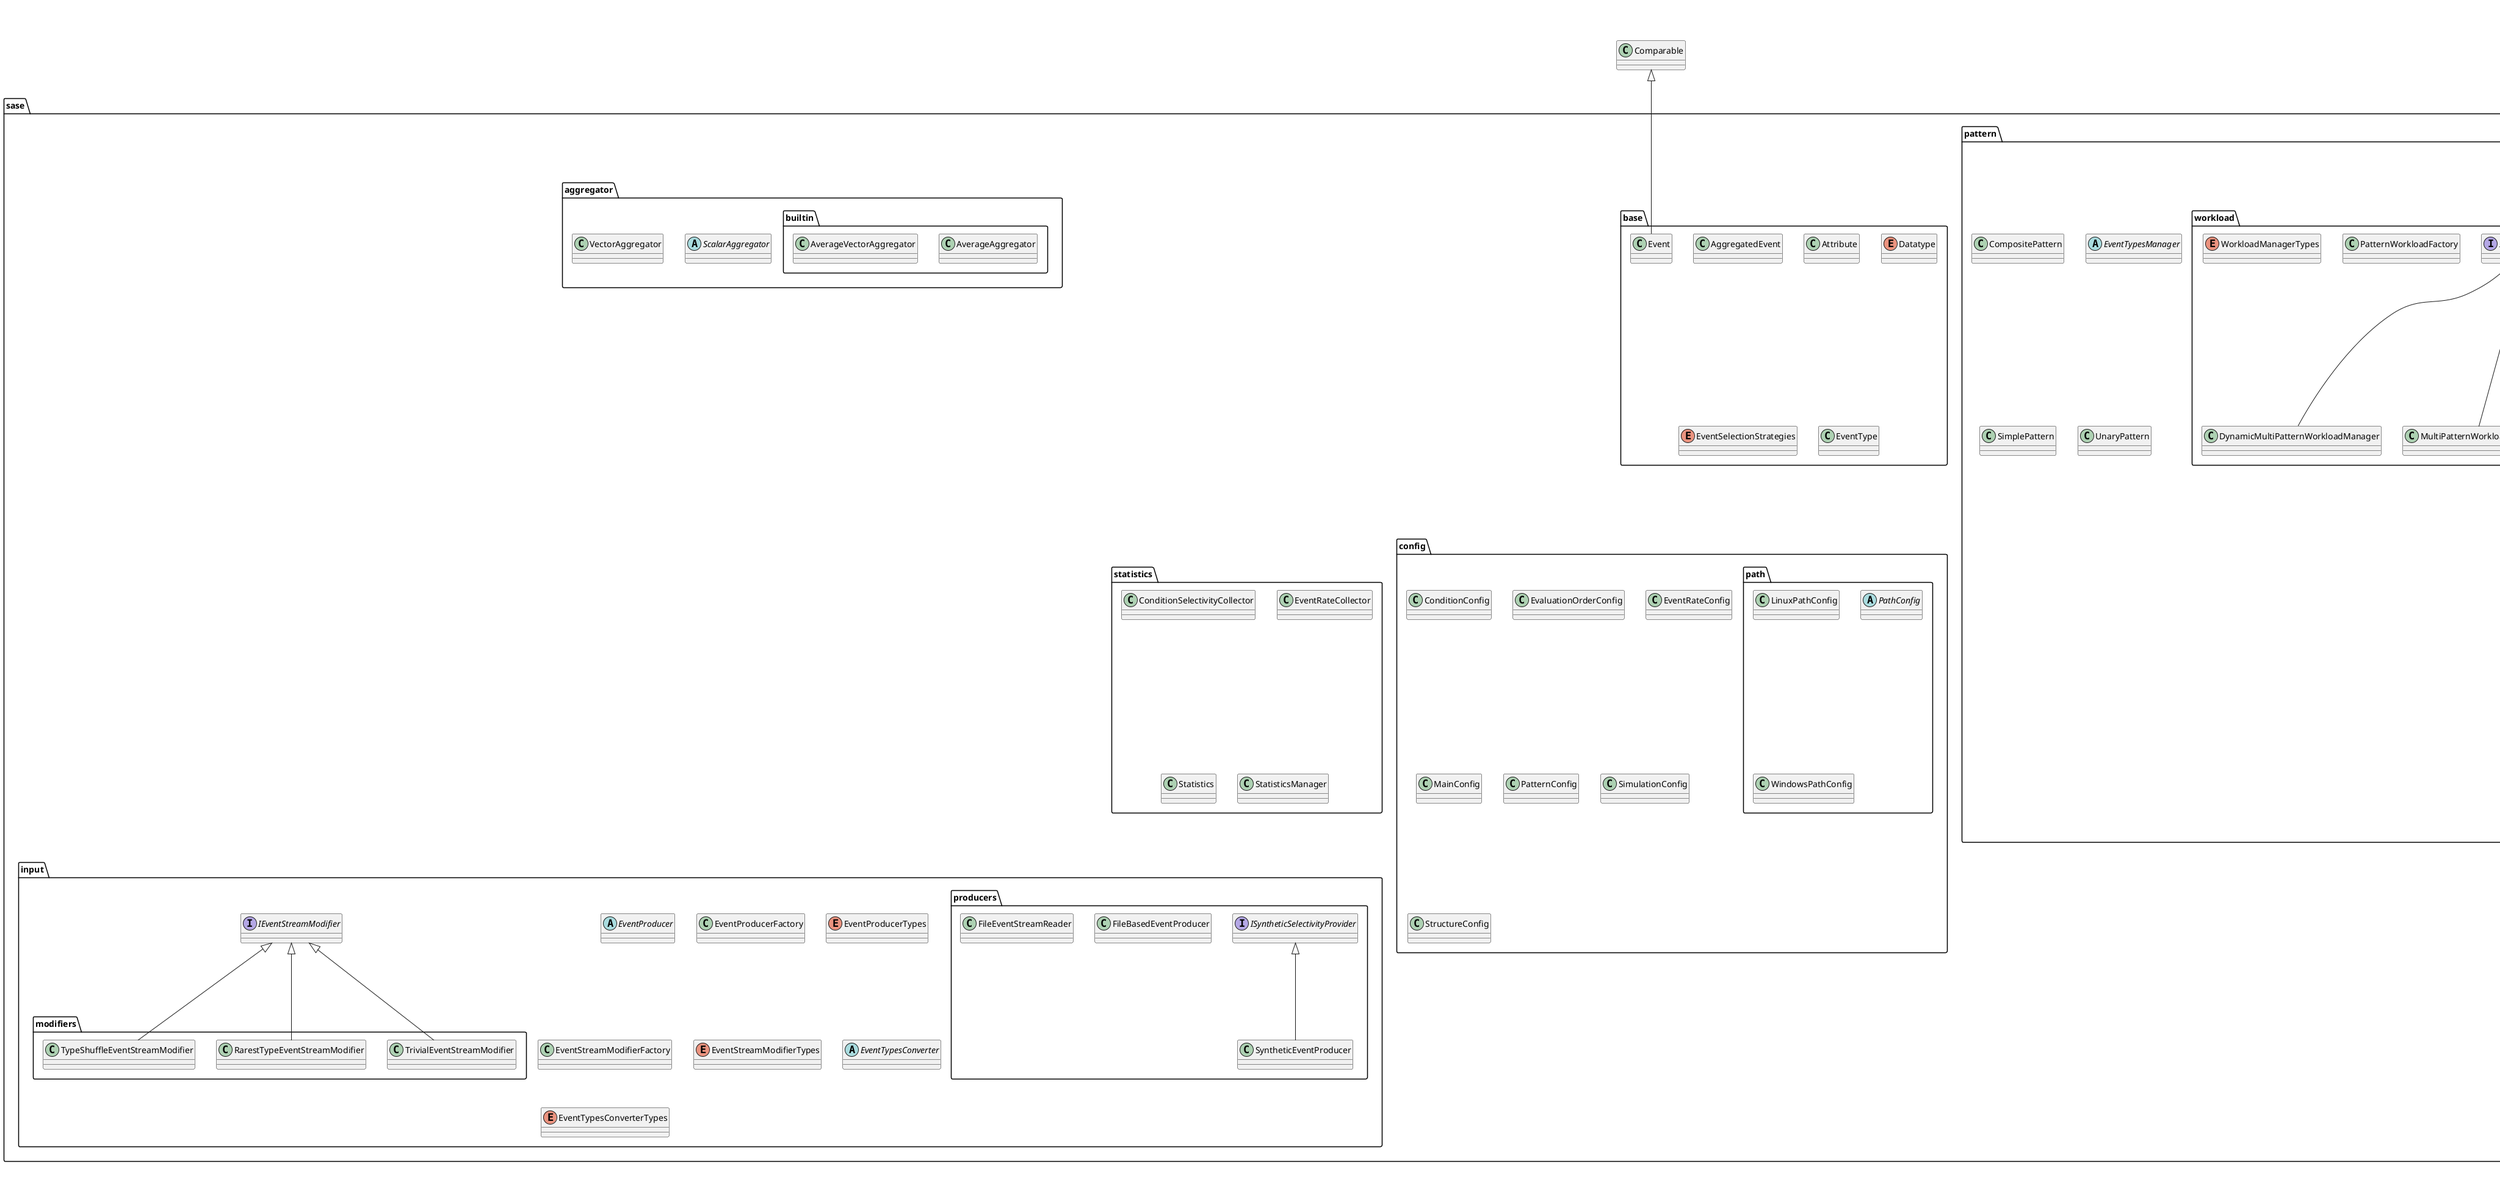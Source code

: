 @startuml

title __LAZYCEPGIT's Class Diagram__\n

  package sase.evaluation {
    package sase.evaluation.nfa {
      package sase.evaluation.nfa.eager {
        class AND_NFA {
        }
      }
    }
  }
  

  package sase.evaluation {
    package sase.evaluation.nfa {
      package sase.evaluation.nfa.eager {
        class AND_SEQ_NFA {
        }
      }
    }
  }
  

  package sase.user.traffic {
    class AarhusTrafficEventTypesConverter {
    }
  }
  

  package sase.user.traffic {
    class AarhusTrafficEventTypesManager {
    }
  }
  

  package sase.adaptive.monitoring {
    class AdaptationNecessityDetectorFactory {
    }
  }
  

  package sase.adaptive.monitoring {
    enum AdaptationNecessityDetectorTypes {
    }
  }
  

  package sase.specification {
    package sase.specification.adaptation {
      abstract class AdaptationSpecification {
      }
    }
  }
  

  package sase.evaluation {
    package sase.evaluation.tree {
      package sase.evaluation.tree.creators {
        package sase.evaluation.tree.creators.adaptive.zstream {
          class AdaptiveZStreamTreeTopologyCreator {
          }
        }
      }
    }
  }
  

  package sase.base {
    class AggregatedEvent {
    }
  }
  

  package sase.pattern {
    package sase.pattern.condition {
      package sase.pattern.condition.iteration {
        class AggregatedExternalCondition {
        }
      }
    }
  }
  

  package sase.multi {
    package sase.multi.algo {
      class AlgoUnitFactory {
      }
    }
  }
  

  package sase.specification {
    package sase.specification.algo {
      class AlgoUnitSpecification {
      }
    }
  }
  

  package sase.multi {
    package sase.multi.algo {
      enum AlgoUnitTypes {
      }
    }
  }
  

  package sase.pattern {
    package sase.pattern.condition {
      package sase.pattern.condition.base {
        abstract class AtomicCondition {
        }
      }
    }
  }
  

  package sase.base {
    class Attribute {
    }
  }
  

  package sase.aggregator {
    package sase.aggregator.builtin {
      class AverageAggregator {
      }
    }
  }
  

  package sase.user.stocks {
    class AverageStocksVectorAggregator {
    }
  }
  

  package sase.aggregator {
    package sase.aggregator.builtin {
      class AverageVectorAggregator {
      }
    }
  }
  

  package sase.specification {
    package sase.specification.creators {
      package sase.specification.creators.condition {
        abstract class BasicConditionSpecificationSetCreator {
        }
      }
    }
  }
  

  package sase.multi {
    package sase.multi.sla {
      class BestPlanSlaVerifier {
      }
    }
  }
  

  package sase.evaluation {
    package sase.evaluation.nfa {
      package sase.evaluation.nfa.lazy {
        package sase.evaluation.nfa.lazy.optimizations {
          class BufferFilter {
          }
        }
      }
    }
  }
  

  package sase.evaluation {
    package sase.evaluation.nfa {
      package sase.evaluation.nfa.lazy {
        package sase.evaluation.nfa.lazy.optimizations {
          class BufferGrouper {
          }
        }
      }
    }
  }
  

  package sase.evaluation {
    package sase.evaluation.nfa {
      package sase.evaluation.nfa.lazy {
        package sase.evaluation.nfa.lazy.optimizations {
          abstract class BufferPreprocessor {
          }
        }
      }
    }
  }
  

  package sase.pattern {
    package sase.pattern.condition {
      package sase.pattern.condition.base {
        class BufferedEventsRatesCondition {
        }
      }
    }
  }
  

  package sase.pattern {
    package sase.pattern.condition {
      package sase.pattern.condition.base {
        class CNFCondition {
        }
      }
    }
  }
  

  package sase.pattern {
    class CompositePattern {
    }
  }
  

  package sase.pattern {
    package sase.pattern.creation {
      class CompositePatternCreator {
      }
    }
  }
  

  package sase.pattern {
    package sase.pattern.condition {
      abstract class Condition {
      }
    }
  }
  

  package sase.config {
    class ConditionConfig {
    }
  }
  

  package sase.statistics {
    class ConditionSelectivityCollector {
    }
  }
  

  package sase.specification {
    package sase.specification.condition {
      abstract class ConditionSpecification {
      }
    }
  }
  

  package sase.specification {
    package sase.specification.creators {
      package sase.specification.creators.condition {
        class ConditionSpecificationCreatorFactory {
        }
      }
    }
  }
  

  package sase.specification {
    package sase.specification.creators {
      package sase.specification.creators.condition {
        enum ConditionSpecificationCreatorTypes {
        }
      }
    }
  }
  

  package sase.specification {
    package sase.specification.creators {
      package sase.specification.creators.condition {
        enum ConditionSpecificationSetCreatorTypes {
        }
      }
    }
  }
  

  package sase.evaluation {
    package sase.evaluation.tree {
      package sase.evaluation.tree.elements {
        package sase.evaluation.tree.elements.node {
          class ConjunctiveInternalNode {
          }
        }
      }
    }
  }
  

  package sase.adaptive.monitoring {
    class ConstantThresholdAdaptationNecessityDetector {
    }
  }
  

  package sase.specification {
    package sase.specification.adaptation {
      class ConstantThresholdAdaptationSpecification {
      }
    }
  }
  

  package sase.user.stocks {
    package sase.user.stocks.specification {
      package sase.user.stocks.specification.creators {
        class CorrelationSelectivityEstimationSetupCreator {
        }
      }
    }
  }
  

  package sase.evaluation {
    package sase.evaluation.tree {
      package sase.evaluation.tree.creators {
        class CostAwareTree {
        }
      }
    }
  }
  

  package sase.specification {
    package sase.specification.evaluation {
      class CostBasedLazyNFAEvaluationSpecification {
      }
    }
  }
  

  package sase.evaluation {
    package sase.evaluation.nfa {
      package sase.evaluation.nfa.lazy {
        package sase.evaluation.nfa.lazy.order {
          package sase.evaluation.nfa.lazy.order.cost {
            class CostModelFactory {
            }
          }
        }
      }
    }
  }
  

  package sase.evaluation {
    package sase.evaluation.nfa {
      package sase.evaluation.nfa.lazy {
        package sase.evaluation.nfa.lazy.order {
          package sase.evaluation.nfa.lazy.order.cost {
            enum CostModelTypes {
            }
          }
        }
      }
    }
  }
  

  package sase.specification {
    package sase.specification.creators {
      package sase.specification.creators.condition {
        class CountersConditionSpecificationSetCreator {
        }
      }
    }
  }
  

  package sase.user.speedd.fraud {
    class CreditCardFraudEventTypesConverter {
    }
  }
  

  package sase.user.speedd.fraud {
    class CreditCardFraudEventTypesManager {
    }
  }
  

  package sase.specification {
    package sase.specification.creators {
      abstract class CrossProductSimulationSpecificationCreator {
      }
    }
  }
  

  package sase.base {
    enum Datatype {
    }
  }
  

  package sase.user.stocks {
    package sase.user.stocks.specification {
      package sase.user.stocks.specification.creators {
        class DeltaSelectivityEstimationSetupCreator {
        }
      }
    }
  }
  

  package sase.evaluation {
    package sase.evaluation.plan {
      class DisjunctionEvaluationPlan {
      }
    }
  }
  

  package sase.evaluation {
    package sase.evaluation.tree {
      class DisjunctionTreeEvaluationMechanism {
      }
    }
  }
  

  package sase.pattern {
    package sase.pattern.condition {
      package sase.pattern.condition.base {
        abstract class DoubleEventCondition {
        }
      }
    }
  }
  

  package sase.specification {
    package sase.specification.condition {
      abstract class DoubleEventConditionSpecification {
      }
    }
  }
  

  package sase.pattern {
    package sase.pattern.workload {
      class DynamicMultiPatternWorkloadManager {
      }
    }
  }
  

  package sase.specification {
    package sase.specification.workload {
      class DynamicMultiPatternWorkloadSpecification {
      }
    }
  }
  

  package sase.evaluation {
    package sase.evaluation.nfa {
      package sase.evaluation.nfa.lazy {
        package sase.evaluation.nfa.lazy.order {
          package sase.evaluation.nfa.lazy.order.algorithm {
            class DynamicOrderingAlgorithm {
            }
          }
        }
      }
    }
  }
  

  package sase.evaluation {
    package sase.evaluation.nfa {
      package sase.evaluation.nfa.lazy {
        package sase.evaluation.nfa.lazy.elements {
          class EfficientInputBuffer {
          }
        }
      }
    }
  }
  

  package sase.simulator {
    class Environment {
    }
  }
  

  package sase.evaluation {
    class EvaluationMechanismFactory {
    }
  }
  

  package sase.evaluation {
    enum EvaluationMechanismTypes {
    }
  }
  

  package sase.evaluation {
    package sase.evaluation.nfa {
      package sase.evaluation.nfa.lazy {
        package sase.evaluation.nfa.lazy.elements {
          class EvaluationOrder {
          }
        }
      }
    }
  }
  

  package sase.config {
    class EvaluationOrderConfig {
    }
  }
  

  package sase.evaluation {
    package sase.evaluation.plan {
      abstract class EvaluationPlan {
      }
    }
  }
  

  package sase.evaluation {
    class EvaluationPlanCreator {
    }
  }
  

  package sase.specification {
    package sase.specification.evaluation {
      abstract class EvaluationSpecification {
      }
    }
  }
  

  package sase.base {
    class Event {
    }
  }
  

  package sase.evaluation {
    package sase.evaluation.common {
      class EventBuffer {
      }
    }
  }
  

  package sase.evaluation {
    package sase.evaluation.nfa {
      package sase.evaluation.nfa.lazy {
        package sase.evaluation.nfa.lazy.order {
          package sase.evaluation.nfa.lazy.order.algorithm {
            class EventFrequencyOrderingAlgorithm {
            }
          }
        }
      }
    }
  }
  

  package sase.input {
    abstract class EventProducer {
    }
  }
  

  package sase.input {
    class EventProducerFactory {
    }
  }
  

  package sase.input {
    enum EventProducerTypes {
    }
  }
  

  package sase.statistics {
    class EventRateCollector {
    }
  }
  

  package sase.config {
    class EventRateConfig {
    }
  }
  

  package sase.base {
    enum EventSelectionStrategies {
    }
  }
  

  package sase.input {
    class EventStreamModifierFactory {
    }
  }
  

  package sase.input {
    enum EventStreamModifierTypes {
    }
  }
  

  package sase.pattern {
    package sase.pattern.condition {
      package sase.pattern.condition.time {
        class EventTemporalPositionCondition {
        }
      }
    }
  }
  

  package sase.base {
    class EventType {
    }
  }
  

  package sase.input {
    abstract class EventTypesConverter {
    }
  }
  

  package sase.input {
    enum EventTypesConverterTypes {
    }
  }
  

  package sase.pattern {
    abstract class EventTypesManager {
    }
  }
  

  package sase.multi {
    package sase.multi.calculator {
      class ExhaustiveMPTCalculator {
      }
    }
  }
  

  package sase.adaptive.estimation {
    class ExponentialHistogramsCounter {
    }
  }
  

  package sase.input {
    package sase.input.producers {
      class FileBasedEventProducer {
      }
    }
  }
  

  package sase.input {
    package sase.input.producers {
      class FileEventStreamReader {
      }
    }
  }
  

  package sase.pattern {
    package sase.pattern.condition {
      package sase.pattern.condition.iteration {
        class FirstValueExternalCondition {
        }
      }
    }
  }
  

  package sase.specification {
    package sase.specification.evaluation {
      class FixedLazyNFAEvaluationSpecification {
      }
    }
  }
  

  package sase.evaluation {
    package sase.evaluation.nfa {
      package sase.evaluation.nfa.lazy {
        package sase.evaluation.nfa.lazy.order {
          package sase.evaluation.nfa.lazy.order.algorithm {
            class FixedOrderingAlgorithm {
            }
          }
        }
      }
    }
  }
  

  package sase.multi {
    package sase.multi.calculator {
      package sase.multi.calculator.local {
        abstract class GlobalImprovementBasedLocalSearchMPTCalculator {
        }
      }
    }
  }
  

  package sase.pattern {
    package sase.pattern.condition {
      package sase.pattern.condition.time {
        class GlobalTemporalOrderCondition {
        }
      }
    }
  }
  

  package sase.evaluation {
    package sase.evaluation.nfa {
      package sase.evaluation.nfa.lazy {
        package sase.evaluation.nfa.lazy.order {
          package sase.evaluation.nfa.lazy.order.algorithm {
            package sase.evaluation.nfa.lazy.order.algorithm.adaptive.greedy {
              class GreedyAdaptiveOrderingAlgorithm {
              }
            }
          }
        }
      }
    }
  }
  

  package sase.evaluation {
    package sase.evaluation.nfa {
      package sase.evaluation.nfa.lazy {
        package sase.evaluation.nfa.lazy.order {
          package sase.evaluation.nfa.lazy.order.algorithm {
            class GreedyCostModelOrderingAlgorithm {
            }
          }
        }
      }
    }
  }
  

  package sase.evaluation {
    package sase.evaluation.nfa {
      package sase.evaluation.nfa.lazy {
        package sase.evaluation.nfa.lazy.order {
          package sase.evaluation.nfa.lazy.order.algorithm {
            package sase.evaluation.nfa.lazy.order.algorithm.adaptive.greedy {
              class GreedyInvariantCalculator {
              }
            }
          }
        }
      }
    }
  }
  

  package sase.evaluation {
    package sase.evaluation.nfa {
      package sase.evaluation.nfa.lazy {
        package sase.evaluation.nfa.lazy.order {
          package sase.evaluation.nfa.lazy.order.algorithm {
            package sase.evaluation.nfa.lazy.order.algorithm.adaptive.greedy {
              class GreedyInvariantInput {
              }
            }
          }
        }
      }
    }
  }
  

  package sase.evaluation {
    package sase.evaluation.nfa {
      package sase.evaluation.nfa.lazy {
        package sase.evaluation.nfa.lazy.order {
          package sase.evaluation.nfa.lazy.order.algorithm {
            abstract class GreedyOrderingAlgorithm {
            }
          }
        }
      }
    }
  }
  

  package sase.evaluation {
    package sase.evaluation.nfa {
      package sase.evaluation.nfa.lazy {
        package sase.evaluation.nfa.lazy.order {
          package sase.evaluation.nfa.lazy.order.algorithm {
            class GreedySelectivityOrderingAlgorithm {
            }
          }
        }
      }
    }
  }
  

  package sase.pattern {
    package sase.pattern.condition {
      package sase.pattern.condition.iteration {
        package sase.pattern.condition.iteration.lazy {
          class GroupByAttributeCondition {
          }
        }
      }
    }
  }
  

  package sase.adaptive.monitoring {
    interface IAdaptationNecessityDetector {
    }
  }
  

  package sase.multi {
    package sase.multi.algo {
      interface IAlgoUnit {
      }
    }
  }
  

  package sase.specification {
    package sase.specification.creators {
      package sase.specification.creators.condition {
        interface IConditionSpecificationCreator {
        }
      }
    }
  }
  

  package sase.specification {
    package sase.specification.creators {
      package sase.specification.creators.condition {
        interface IConditionSpecificationSetCreator {
        }
      }
    }
  }
  

  package sase.evaluation {
    package sase.evaluation.nfa {
      package sase.evaluation.nfa.lazy {
        package sase.evaluation.nfa.lazy.order {
          package sase.evaluation.nfa.lazy.order.cost {
            interface ICostModel {
            }
          }
        }
      }
    }
  }
  

  package sase.evaluation {
    interface IEvaluationMechanism {
    }
  }
  

  package sase.evaluation {
    interface IEvaluationMechanismInfo {
    }
  }
  

  package sase.adaptive.estimation {
    interface IEventArrivalRateEstimator {
    }
  }
  

  package sase.input {
    interface IEventStreamModifier {
    }
  }
  

  package sase.evaluation {
    package sase.evaluation.nfa {
      package sase.evaluation.nfa.lazy {
        package sase.evaluation.nfa.lazy.order {
          interface IIncrementalOrderingAlgorithm {
          }
        }
      }
    }
  }
  

  package sase.evaluation {
    package sase.evaluation.tree {
      interface IIncrementalTreeTopologyCreator {
      }
    }
  }
  

  package sase.adaptive.monitoring {
    package sase.adaptive.monitoring.invariant {
      interface IInvariantCalculator {
      }
    }
  }
  

  package sase.multi {
    package sase.multi.calculator {
      interface IMPTCalculator {
      }
    }
  }
  

  package sase.adaptive.monitoring {
    interface IMultiPatternAdaptationNecessityDetector {
    }
  }
  

  package sase.evaluation {
    interface IMultiPatternEvaluationMechanism {
    }
  }
  

  package sase.evaluation {
    package sase.evaluation.nfa {
      package sase.evaluation.nfa.lazy {
        package sase.evaluation.nfa.lazy.order {
          interface IOrderingAlgorithm {
          }
        }
      }
    }
  }
  

  package sase.specification {
    package sase.specification.creators {
      interface ISimulationSpecificationCreator {
      }
    }
  }
  

  package sase.multi {
    package sase.multi.sla {
      interface ISlaVerifier {
      }
    }
  }
  

  package sase.input {
    package sase.input.producers {
      interface ISyntheticSelectivityProvider {
      }
    }
  }
  

  package sase.evaluation {
    package sase.evaluation.tree {
      interface ITreeCostModel {
      }
    }
  }
  

  package sase.evaluation {
    package sase.evaluation.tree {
      interface ITreeTopologyCreator {
      }
    }
  }
  

  package sase.pattern {
    package sase.pattern.workload {
      interface IWorkloadManager {
      }
    }
  }
  

  package sase.specification {
    package sase.specification.input {
      abstract class InputSpecification {
      }
    }
  }
  

  package sase.evaluation {
    package sase.evaluation.nfa {
      package sase.evaluation.nfa.eager {
        package sase.evaluation.nfa.eager.elements {
          class Instance {
          }
        }
      }
    }
  }
  

  package sase.evaluation {
    package sase.evaluation.nfa {
      package sase.evaluation.nfa.eager {
        package sase.evaluation.nfa.eager.elements {
          class InstanceStorage {
          }
        }
      }
    }
  }
  

  package sase.evaluation {
    package sase.evaluation.tree {
      package sase.evaluation.tree.elements {
        package sase.evaluation.tree.elements.node {
          abstract class InternalNode {
          }
        }
      }
    }
  }
  

  package sase.adaptive.monitoring {
    package sase.adaptive.monitoring.invariant {
      class Invariant {
      }
    }
  }
  

  package sase.adaptive.monitoring {
    package sase.adaptive.monitoring.invariant {
      class InvariantAdaptationNecessityDetector {
      }
    }
  }
  

  package sase.specification {
    package sase.specification.adaptation {
      class InvariantAdaptationSpecification {
      }
    }
  }
  

  package sase.adaptive.monitoring {
    package sase.adaptive.monitoring.invariant {
      package sase.adaptive.monitoring.invariant.compare {
        abstract class InvariantComparer {
        }
      }
    }
  }
  

  package sase.adaptive.monitoring {
    package sase.adaptive.monitoring.invariant {
      package sase.adaptive.monitoring.invariant.compare {
        class InvariantComparerFactory {
        }
      }
    }
  }
  

  package sase.adaptive.monitoring {
    package sase.adaptive.monitoring.invariant {
      package sase.adaptive.monitoring.invariant.compare {
        enum InvariantComparerType {
        }
      }
    }
  }
  

  package sase.adaptive.monitoring {
    package sase.adaptive.monitoring.invariant {
      abstract class InvariantInput {
      }
    }
  }
  

  package sase.pattern {
    package sase.pattern.condition {
      package sase.pattern.condition.iteration {
        abstract class IteratedEventExternalCondition {
        }
      }
    }
  }
  

  package sase.pattern {
    package sase.pattern.condition {
      package sase.pattern.condition.iteration {
        abstract class IteratedEventInternalCondition {
        }
      }
    }
  }
  

  package sase.pattern {
    package sase.pattern.condition {
      package sase.pattern.condition.iteration {
        package sase.pattern.condition.iteration.lazy {
          abstract class IteratedFilterCondition {
          }
        }
      }
    }
  }
  

  package sase.pattern {
    package sase.pattern.condition {
      package sase.pattern.condition.iteration {
        package sase.pattern.condition.iteration.eager {
          abstract class IteratedIncrementalCondition {
          }
        }
      }
    }
  }
  

  package sase.pattern {
    package sase.pattern.condition {
      package sase.pattern.condition.iteration {
        package sase.pattern.condition.iteration.eager {
          class IteratedIncrementalDoubleEventCondition {
          }
        }
      }
    }
  }
  

  package sase.pattern {
    package sase.pattern.condition {
      package sase.pattern.condition.iteration {
        package sase.pattern.condition.iteration.lazy {
          class IteratedTotalFromIncrementalCondition {
          }
        }
      }
    }
  }
  

  package sase.pattern {
    package sase.pattern.condition {
      package sase.pattern.condition.iteration {
        package sase.pattern.condition.iteration.eager {
          class IterationTriggerCondition {
          }
        }
      }
    }
  }
  

  package sase.user.stocks {
    package sase.user.stocks.specification {
      class IterativeAverageStockCorrelationConditionSpecification {
      }
    }
  }
  

  package sase.multi {
    package sase.multi.calculator {
      package sase.multi.calculator.local {
        class IterativeImprovementMPTCalculator {
        }
      }
    }
  }
  

  package sase.specification {
    package sase.specification.evaluation {
      class IterativeImprovementMPTEvaluationSpecification {
      }
    }
  }
  

  package sase.evaluation {
    package sase.evaluation.nfa {
      package sase.evaluation.nfa.lazy {
        package sase.evaluation.nfa.lazy.order {
          package sase.evaluation.nfa.lazy.order.algorithm {
            class IterativeImprovementOrderingAlgorithm {
            }
          }
        }
      }
    }
  }
  

  package sase.user.stocks {
    package sase.user.stocks.specification {
      class IterativeValueCmpStockCorrelationConditionSpecification {
      }
    }
  }
  

  package sase.evaluation {
    package sase.evaluation.nfa {
      package sase.evaluation.nfa.lazy {
        class LazyChainNFA {
        }
      }
    }
  }
  

  package sase.evaluation {
    package sase.evaluation.nfa {
      package sase.evaluation.nfa.lazy {
        package sase.evaluation.nfa.lazy.elements {
          class LazyInstance {
          }
        }
      }
    }
  }
  

  package sase.evaluation {
    package sase.evaluation.nfa {
      package sase.evaluation.nfa.lazy {
        class LazyMultiChainNFA {
        }
      }
    }
  }
  

  package sase.evaluation {
    package sase.evaluation.nfa {
      package sase.evaluation.nfa.lazy {
        package sase.evaluation.nfa.lazy.elements {
          package sase.evaluation.nfa.lazy.elements.multi {
            class LazyMultiInstance {
            }
          }
        }
      }
    }
  }
  

  package sase.evaluation {
    package sase.evaluation.nfa {
      package sase.evaluation.nfa.lazy {
        class LazyMultiPatternTreeNFA {
        }
      }
    }
  }
  

  package sase.evaluation {
    package sase.evaluation.nfa {
      package sase.evaluation.nfa.lazy {
        package sase.evaluation.nfa.lazy.elements {
          package sase.evaluation.nfa.lazy.elements.multi {
            class LazyMultiState {
            }
          }
        }
      }
    }
  }
  

  package sase.evaluation {
    package sase.evaluation.nfa {
      package sase.evaluation.nfa.lazy {
        abstract class LazyNFA {
        }
      }
    }
  }
  

  package sase.specification {
    package sase.specification.evaluation {
      class LazyNFAEvaluationSpecification {
      }
    }
  }
  

  package sase.evaluation {
    package sase.evaluation.nfa {
      package sase.evaluation.nfa.lazy {
        enum LazyNFANegationTypes {
        }
      }
    }
  }
  

  package sase.evaluation {
    package sase.evaluation.nfa {
      package sase.evaluation.nfa.lazy {
        package sase.evaluation.nfa.lazy.elements {
          class LazyTransition {
          }
        }
      }
    }
  }
  

  package sase.evaluation {
    package sase.evaluation.nfa {
      package sase.evaluation.nfa.lazy {
        package sase.evaluation.nfa.lazy.elements {
          enum LazyTransitionType {
          }
        }
      }
    }
  }
  

  package sase.evaluation {
    package sase.evaluation.tree {
      package sase.evaluation.tree.elements {
        package sase.evaluation.tree.elements.node {
          class LeafNode {
          }
        }
      }
    }
  }
  

  package sase.config {
    package sase.config.path {
      class LinuxPathConfig {
      }
    }
  }
  

  package sase.multi {
    package sase.multi.calculator {
      package sase.multi.calculator.local {
        abstract class LocalSearchMPTCalculator {
        }
      }
    }
  }
  

  package sase.specification {
    package sase.specification.evaluation {
      class LocalSearchMPTEvaluationSpecification {
      }
    }
  }
  

  package sase.multi {
    package sase.multi.calculator {
      package sase.multi.calculator.local {
        package sase.multi.calculator.local.neighborhood {
          abstract class LocalSearchNeighborhood {
          }
        }
      }
    }
  }
  

  package sase.multi {
    package sase.multi.calculator {
      class MPTCalculatorFactory {
      }
    }
  }
  

  package sase.multi {
    package sase.multi.calculator {
      enum MPTCalculatorTypes {
      }
    }
  }
  

  package sase.config {
    class MainConfig {
    }
  }
  

  package sase.evaluation {
    package sase.evaluation.common {
      class Match {
      }
    }
  }
  

  package sase.adaptive.monitoring {
    package sase.adaptive.monitoring.invariant {
      package sase.adaptive.monitoring.invariant.compare {
        class MinimalRelativeDistanceInvariantComparer {
        }
      }
    }
  }
  

  package sase.multi {
    class MultiPatternGraph {
    }
  }
  

  package sase.multi {
    class MultiPatternMultiTree {
    }
  }
  

  package sase.evaluation {
    package sase.evaluation.plan {
      class MultiPatternMultiTreeEvaluationPlan {
      }
    }
  }
  

  package sase.multi {
    class MultiPatternTree {
    }
  }
  

  package sase.evaluation {
    package sase.evaluation.plan {
      class MultiPatternTreeEvaluationPlan {
      }
    }
  }
  

  package sase.multi {
    class MultiPatternTreeNode {
    }
  }
  

  package sase.pattern {
    package sase.pattern.workload {
      class MultiPatternWorkloadManager {
      }
    }
  }
  

  package sase.multi {
    abstract class MultiPlan {
    }
  }
  

  package sase.specification {
    package sase.specification.evaluation {
      class MultiPlanEvaluationSpecification {
      }
    }
  }
  

  package sase.multi {
    package sase.multi.calculator {
      package sase.multi.calculator.local {
        package sase.multi.calculator.local.neighborhood {
          class MultiSetShareNeighborhood {
          }
        }
      }
    }
  }
  

  package sase.evaluation {
    package sase.evaluation.tree {
      package sase.evaluation.tree.multi {
        class MultiTreeEvaluationMechanism {
        }
      }
    }
  }
  

  package sase.evaluation {
    package sase.evaluation.tree {
      package sase.evaluation.tree.multi {
        class MultiTreeInstance {
        }
      }
    }
  }
  

  package sase.evaluation {
    package sase.evaluation.tree {
      package sase.evaluation.tree.multi {
        class MultiTreeInstanceStorage {
        }
      }
    }
  }
  

  package sase.evaluation {
    package sase.evaluation.nfa {
      abstract class NFA {
      }
    }
  }
  

  package sase.evaluation {
    package sase.evaluation.nfa {
      package sase.evaluation.nfa.eager {
        package sase.evaluation.nfa.eager.elements {
          class NFAState {
          }
        }
      }
    }
  }
  

  package sase.evaluation {
    package sase.evaluation.tree {
      package sase.evaluation.tree.elements {
        package sase.evaluation.tree.elements.node {
          class NSeqInternalNode {
          }
        }
      }
    }
  }
  

  package sase.multi {
    package sase.multi.calculator {
      package sase.multi.calculator.local {
        package sase.multi.calculator.local.neighborhood {
          class NeighborhoodFactory {
          }
        }
      }
    }
  }
  

  package sase.multi {
    package sase.multi.calculator {
      package sase.multi.calculator.local {
        package sase.multi.calculator.local.neighborhood {
          enum NeighborhoodTypes {
          }
        }
      }
    }
  }
  

  package sase.multi {
    package sase.multi.calculator {
      class NoReorderingMPTCalculator {
      }
    }
  }
  

  package sase.multi {
    package sase.multi.calculator {
      class NoSharingMPTCalculator {
      }
    }
  }
  

  package sase.evaluation {
    package sase.evaluation.tree {
      package sase.evaluation.tree.elements {
        package sase.evaluation.tree.elements.node {
          abstract class Node {
          }
        }
      }
    }
  }
  

  package sase.evaluation {
    package sase.evaluation.nfa {
      package sase.evaluation.nfa.eager {
        class OR_AND_SEQ_NFA {
        }
      }
    }
  }
  

  package sase.multi {
    package sase.multi.algo {
      class OrderAlgoUnit {
      }
    }
  }
  

  package sase.specification {
    package sase.specification.algo {
      class OrderAlgoUnitSpecification {
      }
    }
  }
  

  package sase.evaluation {
    package sase.evaluation.plan {
      class OrderEvaluationPlan {
      }
    }
  }
  

  package sase.evaluation {
    package sase.evaluation.tree {
      package sase.evaluation.tree.creators {
        class OrderedZStreamTreeTopologyCreator {
        }
      }
    }
  }
  

  package sase.evaluation {
    package sase.evaluation.nfa {
      package sase.evaluation.nfa.lazy {
        package sase.evaluation.nfa.lazy.order {
          class OrderingAlgorithmFactory {
          }
        }
      }
    }
  }
  

  package sase.evaluation {
    package sase.evaluation.nfa {
      package sase.evaluation.nfa.lazy {
        package sase.evaluation.nfa.lazy.order {
          enum OrderingAlgorithmTypes {
          }
        }
      }
    }
  }
  

  package sase.pattern {
    package sase.pattern.condition {
      package sase.pattern.condition.time {
        class PairTemporalOrderCondition {
        }
      }
    }
  }
  

  package sase.pattern {
    package sase.pattern.condition {
      package sase.pattern.condition.contiguity {
        class PairwiseContiguityCondition {
        }
      }
    }
  }
  

  package sase.multi {
    package sase.multi.calculator {
      package sase.multi.calculator.local {
        package sase.multi.calculator.local.neighborhood {
          class PairwiseShareNeighborhood {
          }
        }
      }
    }
  }
  

  package sase.pattern {
    package sase.pattern.condition {
      package sase.pattern.condition.contiguity {
        class PartialContiguityCondition {
        }
      }
    }
  }
  

  package sase.config {
    package sase.config.path {
      abstract class PathConfig {
      }
    }
  }
  

  package sase.pattern {
    abstract class Pattern {
    }
  }
  

  package sase.config {
    class PatternConfig {
    }
  }
  

  package sase.pattern {
    package sase.pattern.creation {
      abstract class PatternCreator {
      }
    }
  }
  

  package sase.specification {
    package sase.specification.workload {
      enum PatternReorderingSensitivityTypes {
      }
    }
  }
  

  package sase.specification {
    package sase.specification.workload {
      class PatternSpecification {
      }
    }
  }
  

  package sase.pattern {
    package sase.pattern.creation {
      enum PatternTypes {
      }
    }
  }
  

  package sase.pattern {
    package sase.pattern.workload {
      class PatternWorkloadFactory {
      }
    }
  }
  

  package sase.adaptive.monitoring {
    class PerformanceDeltaAdaptationNecessityDetector {
    }
  }
  

  package sase.specification {
    package sase.specification.adaptation {
      class PerformanceDeltaAdaptationSpecification {
      }
    }
  }
  

  package sase.adaptive.monitoring {
    class PlanCreatorBasedAdaptationNecessityDetector {
    }
  }
  

  package sase.specification {
    package sase.specification.adaptation {
      class PlanCreatorBasedAdaptationSpecification {
      }
    }
  }
  

  package sase.simulator {
    class PredicateResultsCache {
    }
  }
  

  package sase.evaluation {
    package sase.evaluation.nfa {
      package sase.evaluation.nfa.lazy {
        package sase.evaluation.nfa.lazy.order {
          package sase.evaluation.nfa.lazy.order.algorithm {
            class RandomOrderingAlgorithm {
            }
          }
        }
      }
    }
  }
  

  package sase.specification {
    package sase.specification.creators {
      abstract class RandomPatternSpecificationCreator {
      }
    }
  }
  

  package sase.specification {
    package sase.specification.input {
      class RarestTypeDuplicatorInputSpecification {
      }
    }
  }
  

  package sase.input {
    package sase.input.modifiers {
      class RarestTypeEventStreamModifier {
      }
    }
  }
  

  package sase.evaluation {
    package sase.evaluation.nfa {
      package sase.evaluation.nfa.eager {
        class SEQ_NFA {
        }
      }
    }
  }
  

  package sase.user.speedd.fraud {
    class SameCreditCardIDCondition {
    }
  }
  

  package sase.user.speedd.fraud {
    class SameCreditCardIDConditionSpecification {
    }
  }
  

  package sase.aggregator {
    abstract class ScalarAggregator {
    }
  }
  

  package sase.specification {
    package sase.specification.creators {
      abstract class SelectivityEstimationSetupCreator {
      }
    }
  }
  

  package sase.evaluation {
    package sase.evaluation.tree {
      package sase.evaluation.tree.creators {
        class SelingerTreeTopologyCreator {
        }
      }
    }
  }
  

  package sase.evaluation {
    package sase.evaluation.tree {
      package sase.evaluation.tree.elements {
        package sase.evaluation.tree.elements.node {
          class SeqInternalNode {
          }
        }
      }
    }
  }
  

  package sase.multi {
    class SharedMultiPatternTreeNode {
    }
  }
  

  package sase.evaluation {
    package sase.evaluation.nfa {
      package sase.evaluation.nfa.lazy {
        package sase.evaluation.nfa.lazy.order {
          package sase.evaluation.nfa.lazy.order.cost {
            class SharingDegreeCostModel {
            }
          }
        }
      }
    }
  }
  

  package sase.evaluation {
    package sase.evaluation.tree {
      package sase.evaluation.tree.cost {
        class SharingDegreeTreeCostModel {
        }
      }
    }
  }
  

  package sase.specification {
    package sase.specification.input {
      class ShuffleEventTypesInputSpecification {
      }
    }
  }
  

  package sase.pattern {
    class SimplePattern {
    }
  }
  

  package sase.multi {
    package sase.multi.calculator {
      package sase.multi.calculator.local {
        class SimulatedAnnealingMPTCalculator {
        }
      }
    }
  }
  

  package sase.specification {
    package sase.specification.evaluation {
      class SimulatedAnnealingMPTEvaluationSpecification {
      }
    }
  }
  

  package sase.config {
    class SimulationConfig {
    }
  }
  

  package sase.simulator {
    class SimulationHistory {
    }
  }
  

  package sase.specification {
    class SimulationSpecification {
    }
  }
  

  package sase.simulator {
    class Simulator {
    }
  }
  

  package sase.pattern {
    package sase.pattern.condition {
      package sase.pattern.condition.base {
        abstract class SingleEventCondition {
        }
      }
    }
  }
  

  package sase.specification {
    package sase.specification.creators {
      class SinglePatternCrossProductSimulationSpecificationCreator {
      }
    }
  }
  

  package sase.pattern {
    package sase.pattern.workload {
      class SinglePatternWorkloadManager {
      }
    }
  }
  

  package sase.specification {
    package sase.specification.workload {
      class SinglePatternWorkloadSpecification {
      }
    }
  }
  

  package sase.multi {
    package sase.multi.sla {
      class SlaAwarePattern {
      }
    }
  }
  

  package sase.multi {
    package sase.multi.sla {
      class SlaVerifierFactory {
      }
    }
  }
  

  package sase.multi {
    package sase.multi.sla {
      enum SlaVerifierTypes {
      }
    }
  }
  

  package sase.adaptive.estimation {
    class SlidingWindowEventArrivalRateEstimator {
    }
  }
  

  package sase.adaptive.estimation {
    class SlidingWindowSelectivityEstimator {
    }
  }
  

  package sase.specification {
    package sase.specification.creators {
      class SpecificationCreatorFactory {
      }
    }
  }
  

  package sase.specification {
    package sase.specification.creators {
      enum SpecificationCreatorTypes {
      }
    }
  }
  

  package sase.evaluation {
    package sase.evaluation.common {
      class State {
      }
    }
  }
  

  package sase.multi {
    package sase.multi.calculator {
      package sase.multi.calculator.local {
        package sase.multi.calculator.local.neighborhood {
          class StateSwapNeighborhood {
          }
        }
      }
    }
  }
  

  package sase.adaptive.estimation {
    class StaticEventArrivalRateEstimator {
    }
  }
  

  package sase.statistics {
    class Statistics {
    }
  }
  

  package sase.statistics {
    class StatisticsManager {
    }
  }
  

  package sase.user.stocks {
    package sase.user.stocks.condition {
      class StockAverageCorrelationCondition {
      }
    }
  }
  

  package sase.user.stocks {
    package sase.user.stocks.condition {
      class StockCorrelationCondition {
      }
    }
  }
  

  package sase.user.stocks {
    package sase.user.stocks.specification {
      package sase.user.stocks.specification.creators {
        class StockCorrelationConditionCreator {
        }
      }
    }
  }
  

  package sase.user.stocks {
    package sase.user.stocks.specification {
      class StockCorrelationConditionSpecification {
      }
    }
  }
  

  package sase.user.stocks {
    package sase.user.stocks.condition {
      class StockCorrelationIterationTriggerCondition {
      }
    }
  }
  

  package sase.user.stocks {
    package sase.user.stocks.specification {
      package sase.user.stocks.specification.creators {
        class StockDeltaConditionCreator {
        }
      }
    }
  }
  

  package sase.user.stocks {
    package sase.user.stocks.condition {
      class StockDeltaOrderingCondition {
      }
    }
  }
  

  package sase.user.stocks {
    package sase.user.stocks.specification {
      class StockDeltaOrderingConditionSpecification {
      }
    }
  }
  

  package sase.user.stocks {
    class StockEventTypesManager {
    }
  }
  

  package sase.user.stocks {
    package sase.user.stocks.condition {
      class StockFirstValueCmpCondition {
      }
    }
  }
  

  package sase.user.stocks {
    package sase.user.stocks.specification {
      class StockFirstValueCmpConditionSpecification {
      }
    }
  }
  

  package sase.user.stocks {
    package sase.user.stocks.specification {
      package sase.user.stocks.specification.creators {
        class StockMultiPatternSpecificationCreator {
        }
      }
    }
  }
  

  package sase.user.stocks {
    package sase.user.stocks.specification {
      package sase.user.stocks.specification.creators {
        class StockPatternSpecificationCreator {
        }
      }
    }
  }
  

  package sase.user.stocks {
    package sase.user.stocks.condition {
      class StockRangeCondition {
      }
    }
  }
  

  package sase.user.stocks {
    package sase.user.stocks.condition {
      class StockSameCompanyCondition {
      }
    }
  }
  

  package sase.user.stocks {
    package sase.user.stocks.condition {
      class StockValueCmpIterationTriggerCondition {
      }
    }
  }
  

  package sase.user.stocks {
    package sase.user.stocks.converters {
      class StocksByCompanyEventTypesConverter {
      }
    }
  }
  

  package sase.user.stocks {
    package sase.user.stocks.converters {
      class StocksByIndustryEventTypesConverter {
      }
    }
  }
  

  package sase.user.stocks {
    package sase.user.stocks.converters {
      class StocksByRegionEventTypesConverter {
      }
    }
  }
  

  package sase.config {
    class StructureConfig {
    }
  }
  

  package sase.user.synthetic {
    class SyntheticCondition {
    }
  }
  

  package sase.user.synthetic {
    class SyntheticConditionSpecification {
    }
  }
  

  package sase.input {
    package sase.input.producers {
      class SyntheticEventProducer {
      }
    }
  }
  

  package sase.user.synthetic {
    class SyntheticEventTypesConverter {
    }
  }
  

  package sase.user.synthetic {
    class SyntheticEventTypesManager {
    }
  }
  

  package sase.specification {
    package sase.specification.input {
      class SyntheticInputSpecification {
      }
    }
  }
  

  package sase.multi {
    package sase.multi.calculator {
      package sase.multi.calculator.local {
        class TabuSearchMPTCalculator {
        }
      }
    }
  }
  

  package sase.specification {
    package sase.specification.evaluation {
      class TabuSearchMPTEvaluationSpecification {
      }
    }
  }
  

  package sase.evaluation {
    package sase.evaluation.nfa {
      package sase.evaluation.nfa.lazy {
        package sase.evaluation.nfa.lazy.order {
          package sase.evaluation.nfa.lazy.order.cost {
            class ThroughputCostModel {
            }
          }
        }
      }
    }
  }
  

  package sase.evaluation {
    package sase.evaluation.nfa {
      package sase.evaluation.nfa.lazy {
        package sase.evaluation.nfa.lazy.order {
          package sase.evaluation.nfa.lazy.order.cost {
            class ThroughputLatencyCostModel {
            }
          }
        }
      }
    }
  }
  

  package sase.evaluation {
    package sase.evaluation.tree {
      package sase.evaluation.tree.cost {
        class ThroughputLatencyTreeCostModel {
        }
      }
    }
  }
  

  package sase.evaluation {
    package sase.evaluation.tree {
      package sase.evaluation.tree.cost {
        class ThroughputTreeCostModel {
        }
      }
    }
  }
  

  package sase.evaluation {
    package sase.evaluation.tree {
      class TopologyCreatorFactory {
      }
    }
  }
  

  package sase.evaluation {
    package sase.evaluation.tree {
      enum TopologyCreatorTypes {
      }
    }
  }
  

  package sase.evaluation {
    package sase.evaluation.tree {
      class TopologyCreatorUtils {
      }
    }
  }
  

  package sase.pattern {
    package sase.pattern.condition {
      package sase.pattern.condition.contiguity {
        class TotalContiguityCondition {
        }
      }
    }
  }
  

  package sase.user.speedd.traffic {
    class TrafficEventTypesManager {
    }
  }
  

  package sase.user.speedd.traffic {
    class TrafficSameVehicleIDConditionSpecification {
    }
  }
  

  package sase.user.speedd.traffic {
    class TrafficSimilarVehicleIDCondition {
    }
  }
  

  package sase.user.speedd.traffic {
    class TrafficSpeedEventTypesConverter {
    }
  }
  

  package sase.user.traffic {
    class TrafficSpeedToVehiclesNumberCorrelationCondition {
    }
  }
  

  package sase.user.traffic {
    class TrafficSpeedToVehiclesNumberCorrelationConditionSpecification {
    }
  }
  

  package sase.user.trams {
    class TramCongestionEventTypesConverter {
    }
  }
  

  package sase.user.trams {
    class TramCongestionIntersectionCondition {
    }
  }
  

  package sase.user.trams {
    class TramCongestionIntersectionConditionSpecification {
    }
  }
  

  package sase.user.trams {
    class TramEventTypesManager {
    }
  }
  

  package sase.evaluation {
    package sase.evaluation.nfa {
      package sase.evaluation.nfa.eager {
        package sase.evaluation.nfa.eager.elements {
          class Transition {
          }
        }
      }
    }
  }
  

  package sase.multi {
    package sase.multi.algo {
      class TreeAlgoUnit {
      }
    }
  }
  

  package sase.specification {
    package sase.specification.algo {
      class TreeAlgoUnitSpecification {
      }
    }
  }
  

  package sase.evaluation {
    package sase.evaluation.tree {
      class TreeCostModelFactory {
      }
    }
  }
  

  package sase.evaluation {
    package sase.evaluation.tree {
      enum TreeCostModelTypes {
      }
    }
  }
  

  package sase.evaluation {
    package sase.evaluation.tree {
      class TreeEvaluationMechanism {
      }
    }
  }
  

  package sase.evaluation {
    package sase.evaluation.plan {
      class TreeEvaluationPlan {
      }
    }
  }
  

  package sase.specification {
    package sase.specification.evaluation {
      class TreeEvaluationSpecification {
      }
    }
  }
  

  package sase.evaluation {
    package sase.evaluation.tree {
      package sase.evaluation.tree.elements {
        class TreeInstance {
        }
      }
    }
  }
  

  package sase.evaluation {
    package sase.evaluation.tree {
      package sase.evaluation.tree.elements {
        class TreeInstanceStorage {
        }
      }
    }
  }
  

  package sase.evaluation {
    package sase.evaluation.tree {
      package sase.evaluation.tree.creators {
        package sase.evaluation.tree.creators.adaptive.zstream {
          class TreeInvariantCalculator {
          }
        }
      }
    }
  }
  

  package sase.evaluation {
    package sase.evaluation.tree {
      package sase.evaluation.tree.creators {
        package sase.evaluation.tree.creators.adaptive.zstream {
          class TreeInvariantInput {
          }
        }
      }
    }
  }
  

  package sase.specification {
    package sase.specification.creators {
      package sase.specification.creators.condition {
        class TriplesConditionSpecificationSetCreator {
        }
      }
    }
  }
  

  package sase.adaptive.monitoring {
    class TrivialAdaptationNecessityDetector {
    }
  }
  

  package sase.specification {
    package sase.specification.adaptation {
      class TrivialAdaptationSpecification {
      }
    }
  }
  

  package sase.pattern {
    package sase.pattern.condition {
      package sase.pattern.condition.base {
        class TrivialCondition {
        }
      }
    }
  }
  

  package sase.input {
    package sase.input.modifiers {
      class TrivialEventStreamModifier {
      }
    }
  }
  

  package sase.specification {
    package sase.specification.input {
      class TrivialInputSpecification {
      }
    }
  }
  

  package sase.adaptive.monitoring {
    package sase.adaptive.monitoring.invariant {
      package sase.adaptive.monitoring.invariant.compare {
        class TrivialInvariantComparer {
        }
      }
    }
  }
  

  package sase.evaluation {
    package sase.evaluation.nfa {
      package sase.evaluation.nfa.lazy {
        package sase.evaluation.nfa.lazy.order {
          package sase.evaluation.nfa.lazy.order.algorithm {
            class TrivialOrderingAlgorithm {
            }
          }
        }
      }
    }
  }
  

  package sase.evaluation {
    package sase.evaluation.tree {
      package sase.evaluation.tree.creators {
        class TrivialTreeTopologyCreator {
        }
      }
    }
  }
  

  package sase.input {
    package sase.input.modifiers {
      class TypeShuffleEventStreamModifier {
      }
    }
  }
  

  package sase.pattern {
    class UnaryPattern {
    }
  }
  

  package sase.aggregator {
    class VectorAggregator {
    }
  }
  

  package sase.config {
    package sase.config.path {
      class WindowsPathConfig {
      }
    }
  }
  

  package sase.specification {
    package sase.specification.workload {
      class WorkloadCreationSpecification {
      }
    }
  }
  

  package sase.pattern {
    package sase.pattern.workload {
      enum WorkloadManagerTypes {
      }
    }
  }
  

  package sase.specification {
    package sase.specification.workload {
      class WorkloadSpecification {
      }
    }
  }
  

  package sase.evaluation {
    package sase.evaluation.tree {
      package sase.evaluation.tree.creators {
        class ZStreamTreeTopologyCreator {
        }
      }
    }
  }
  

  AdaptiveZStreamTreeTopologyCreator -up-|> ITreeTopologyCreator
  BasicConditionSpecificationSetCreator -up-|> IConditionSpecificationSetCreator
  BestPlanSlaVerifier -up-|> ISlaVerifier
  ConstantThresholdAdaptationNecessityDetector -up-|> IMultiPatternAdaptationNecessityDetector
  CrossProductSimulationSpecificationCreator -up-|> ISimulationSpecificationCreator
  DisjunctionTreeEvaluationMechanism -up-|> IEvaluationMechanism
  DisjunctionTreeEvaluationMechanism -up-|> IEvaluationMechanismInfo
  DynamicMultiPatternWorkloadManager -up-|> IWorkloadManager
  DynamicOrderingAlgorithm -up-|> IOrderingAlgorithm
  Event -up-|> Comparable
  EventFrequencyOrderingAlgorithm -up-|> IOrderingAlgorithm
  ExhaustiveMPTCalculator -up-|> IMPTCalculator
  FixedOrderingAlgorithm -up-|> IOrderingAlgorithm
  GreedyAdaptiveOrderingAlgorithm -up-|> IOrderingAlgorithm
  GreedyCostModelOrderingAlgorithm -up-|> IIncrementalOrderingAlgorithm
  GreedyInvariantCalculator -up-|> IInvariantCalculator
  GreedyOrderingAlgorithm -up-|> IIncrementalOrderingAlgorithm
  GreedySelectivityOrderingAlgorithm -up-|> IIncrementalOrderingAlgorithm
  InvariantAdaptationNecessityDetector -up-|> IAdaptationNecessityDetector
  InvariantComparer o-- ComparisonType : comparisonType
  IterativeImprovementOrderingAlgorithm -up-|> IOrderingAlgorithm
  LazyMultiPatternTreeNFA -up-|> IMultiPatternEvaluationMechanism
  LocalSearchMPTCalculator -up-|> IMPTCalculator
  MultiPatternTreeNode o-- MultiPatternTreeNode : parent
  MultiPatternWorkloadManager -up-|> IWorkloadManager
  MultiTreeEvaluationMechanism -up-|> IMultiPatternEvaluationMechanism
  NFA -up-|> IEvaluationMechanism
  NFA -up-|> IEvaluationMechanismInfo
  NoReorderingMPTCalculator -up-|> IMPTCalculator
  NoSharingMPTCalculator -up-|> IMPTCalculator
  OrderAlgoUnit -up-|> IAlgoUnit
  OrderedZStreamTreeTopologyCreator -up-|> ITreeTopologyCreator
  Pattern o-- PatternOperatorTypes : type
  PerformanceDeltaAdaptationNecessityDetector -up-|> IAdaptationNecessityDetector
  PlanCreatorBasedAdaptationNecessityDetector -up-|> IAdaptationNecessityDetector
  RandomOrderingAlgorithm -up-|> IOrderingAlgorithm
  RandomPatternSpecificationCreator -up-|> ISimulationSpecificationCreator
  RarestTypeEventStreamModifier -up-|> IEventStreamModifier
  SelectivityEstimationSetupCreator -up-|> ISimulationSpecificationCreator
  SelingerTreeTopologyCreator -up-|> IIncrementalTreeTopologyCreator
  SharingDegreeCostModel -up-|> ICostModel
  SharingDegreeTreeCostModel -up-|> ITreeCostModel
  SinglePatternCrossProductSimulationSpecificationCreator -up-|> ISimulationSpecificationCreator
  SinglePatternWorkloadManager -up-|> IWorkloadManager
  SlidingWindowEventArrivalRateEstimator -up-|> IEventArrivalRateEstimator
  StaticEventArrivalRateEstimator -up-|> IEventArrivalRateEstimator
  StockCorrelationConditionCreator -up-|> IConditionSpecificationCreator
  StockDeltaConditionCreator -up-|> IConditionSpecificationCreator
  StockFirstValueCmpCondition o-- ComparisonOperation : operation
  StockMultiPatternSpecificationCreator -up-|> ISimulationSpecificationCreator
  SyntheticEventProducer -up-|> ISyntheticSelectivityProvider
  ThroughputCostModel -up-|> ICostModel
  ThroughputLatencyCostModel -up-|> ICostModel
  ThroughputLatencyTreeCostModel -up-|> ITreeCostModel
  ThroughputTreeCostModel -up-|> ITreeCostModel
  Transition o-- Action : action
  TreeAlgoUnit -up-|> IAlgoUnit
  TreeEvaluationMechanism -up-|> IEvaluationMechanism
  TreeEvaluationMechanism -up-|> IEvaluationMechanismInfo
  TreeInvariantCalculator -up-|> IInvariantCalculator
  TreeInvariantInput o-- TreeInvariantInput : leftPairOfLeaves
  TreeInvariantInput o-- TreeInvariantInput : rightPairOfLeaves
  TrivialAdaptationNecessityDetector -up-|> IAdaptationNecessityDetector
  TrivialEventStreamModifier -up-|> IEventStreamModifier
  TrivialOrderingAlgorithm -up-|> IOrderingAlgorithm
  TrivialTreeTopologyCreator -up-|> ITreeTopologyCreator
  TypeShuffleEventStreamModifier -up-|> IEventStreamModifier
  ZStreamTreeTopologyCreator -up-|> ITreeTopologyCreator


right footer


PlantUML diagram generated by SketchIt! (https://bitbucket.org/pmesmeur/sketch.it)
For more information about this tool, please contact philippe.mesmeur@gmail.com
endfooter

@enduml
